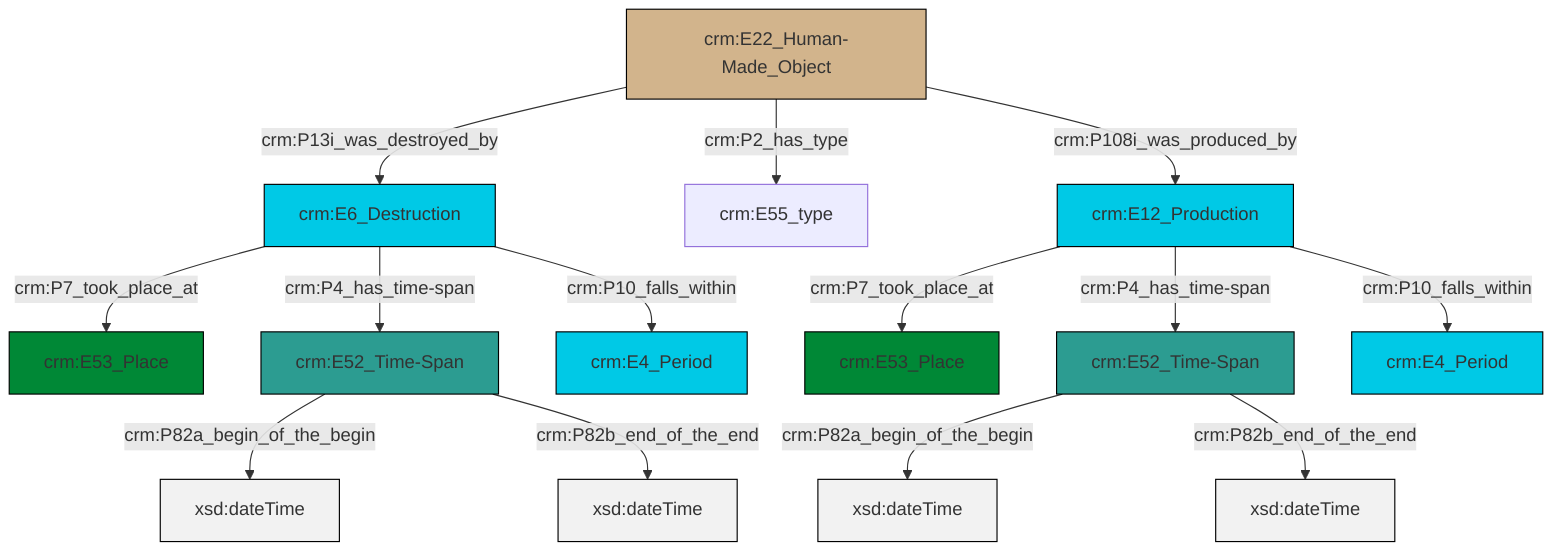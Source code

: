 graph TD
classDef Literal fill:#f2f2f2,stroke:#000000;
classDef CRM_Entity fill:#FFFFFF,stroke:#000000;
classDef Temporal_Entity fill:#00C9E6, stroke:#000000;
classDef Type fill:#E18312, stroke:#000000;
classDef Time-Span fill:#2C9C91, stroke:#000000;
classDef Appellation fill:#FFEB7F, stroke:#000000;
classDef Place fill:#008836, stroke:#000000;
classDef Persistent_Item fill:#B266B2, stroke:#000000;
classDef Conceptual_Object fill:#FFD700, stroke:#000000;
classDef Physical_Thing fill:#D2B48C, stroke:#000000;
classDef Actor fill:#f58aad, stroke:#000000;
classDef PC_Classes fill:#4ce600, stroke:#000000;
classDef Multi fill:#cccccc,stroke:#000000;

2["crm:E12_Production"]:::Temporal_Entity -->|crm:P7_took_place_at| 3["crm:E53_Place"]:::Place
2["crm:E12_Production"]:::Temporal_Entity -->|crm:P4_has_time-span| 6["crm:E52_Time-Span"]:::Time-Span
9["crm:E6_Destruction"]:::Temporal_Entity -->|crm:P7_took_place_at| 10["crm:E53_Place"]:::Place
4["crm:E22_Human-Made_Object"]:::Physical_Thing -->|crm:P13i_was_destroyed_by| 9["crm:E6_Destruction"]:::Temporal_Entity
2["crm:E12_Production"]:::Temporal_Entity -->|crm:P10_falls_within| 13["crm:E4_Period"]:::Temporal_Entity
0["crm:E52_Time-Span"]:::Time-Span -->|crm:P82a_begin_of_the_begin| 15[xsd:dateTime]:::Literal
9["crm:E6_Destruction"]:::Temporal_Entity -->|crm:P4_has_time-span| 0["crm:E52_Time-Span"]:::Time-Span
4["crm:E22_Human-Made_Object"]:::Physical_Thing -->|crm:P2_has_type| 11["crm:E55_type"]:::Default
6["crm:E52_Time-Span"]:::Time-Span -->|crm:P82a_begin_of_the_begin| 19[xsd:dateTime]:::Literal
4["crm:E22_Human-Made_Object"]:::Physical_Thing -->|crm:P108i_was_produced_by| 2["crm:E12_Production"]:::Temporal_Entity
0["crm:E52_Time-Span"]:::Time-Span -->|crm:P82b_end_of_the_end| 21[xsd:dateTime]:::Literal
6["crm:E52_Time-Span"]:::Time-Span -->|crm:P82b_end_of_the_end| 22[xsd:dateTime]:::Literal
9["crm:E6_Destruction"]:::Temporal_Entity -->|crm:P10_falls_within| 16["crm:E4_Period"]:::Temporal_Entity